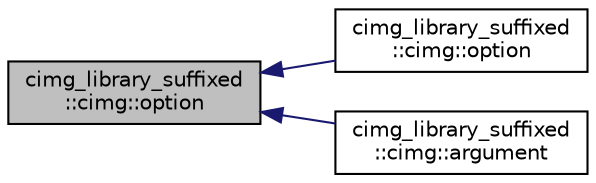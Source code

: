 digraph "cimg_library_suffixed::cimg::option"
{
  edge [fontname="Helvetica",fontsize="10",labelfontname="Helvetica",labelfontsize="10"];
  node [fontname="Helvetica",fontsize="10",shape=record];
  rankdir="LR";
  Node1 [label="cimg_library_suffixed\l::cimg::option",height=0.2,width=0.4,color="black", fillcolor="grey75", style="filled" fontcolor="black"];
  Node1 -> Node2 [dir="back",color="midnightblue",fontsize="10",style="solid",fontname="Helvetica"];
  Node2 [label="cimg_library_suffixed\l::cimg::option",height=0.2,width=0.4,color="black", fillcolor="white", style="filled",URL="$namespacecimg__library__suffixed_1_1cimg.html#ab2d61b9c32a3083d9be8f33c51dea3c6"];
  Node1 -> Node3 [dir="back",color="midnightblue",fontsize="10",style="solid",fontname="Helvetica"];
  Node3 [label="cimg_library_suffixed\l::cimg::argument",height=0.2,width=0.4,color="black", fillcolor="white", style="filled",URL="$namespacecimg__library__suffixed_1_1cimg.html#a29fe6003d13b5e2994a513154920b815"];
}
